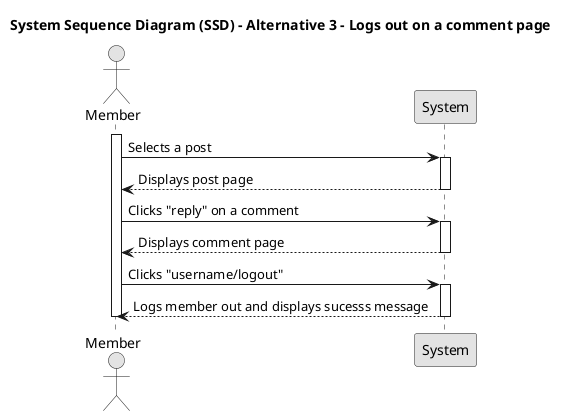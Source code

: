 @startuml SSD3

skinparam monochrome true
skinparam packageStyle rectangle
skinparam shadowing false

title System Sequence Diagram (SSD) - Alternative 3 - Logs out on a comment page

actor "Member" as Member
participant "System" as System

activate Member

    Member -> System: Selects a post
    activate System
        
        System --> Member: Displays post page
        deactivate System

    Member -> System: Clicks "reply" on a comment
    activate System

        System --> Member: Displays comment page
        deactivate System

    Member -> System: Clicks "username/logout"
    activate System

        System --> Member: Logs member out and displays sucesss message 
        deactivate System

deactivate Member



@enduml

